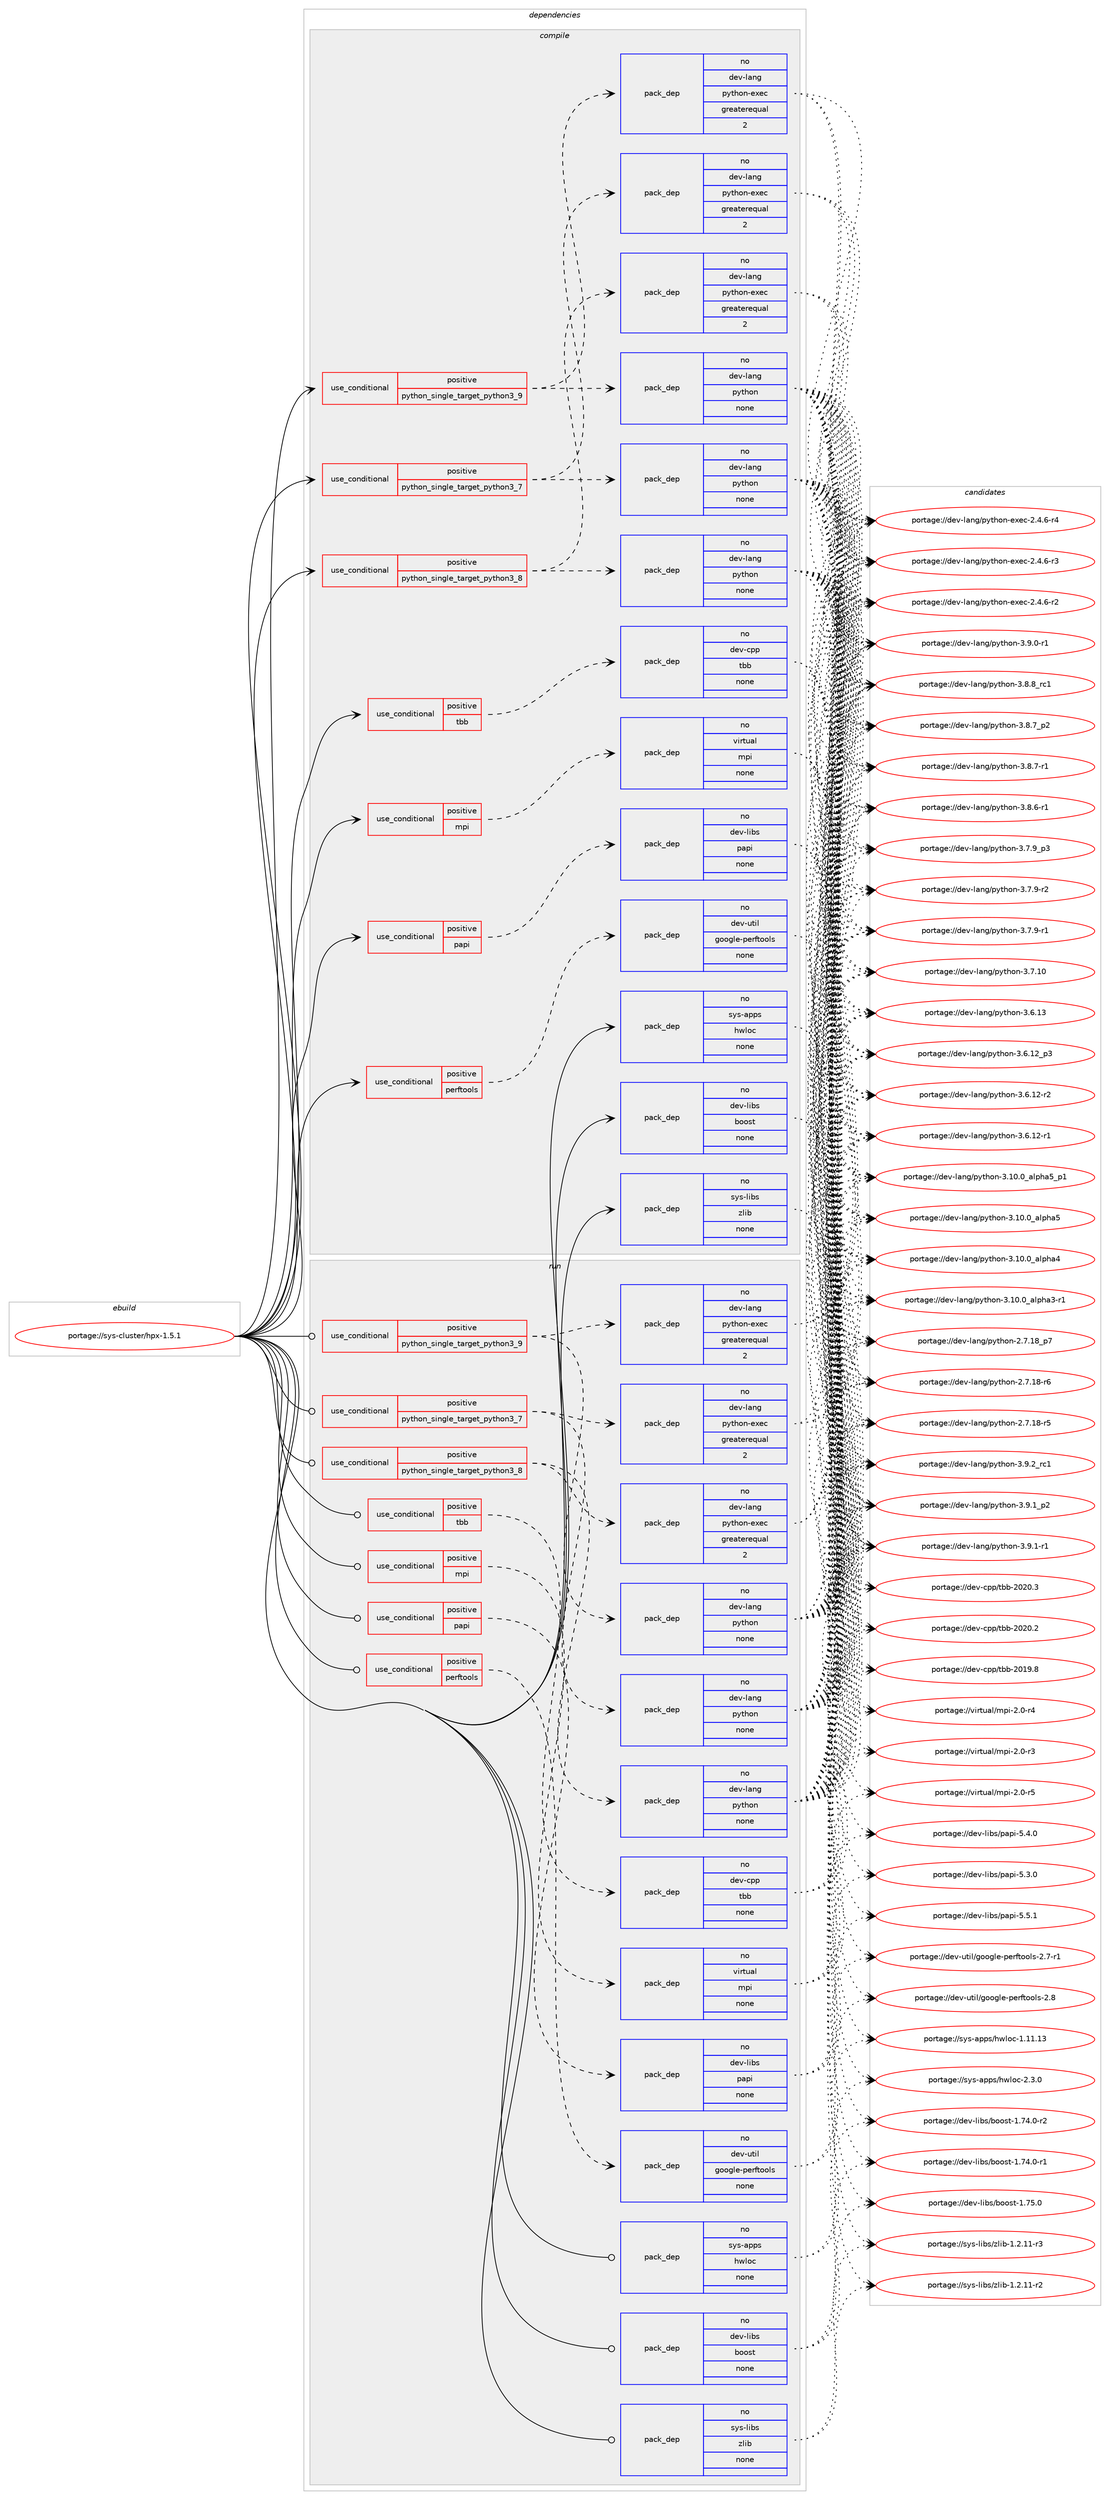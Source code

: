 digraph prolog {

# *************
# Graph options
# *************

newrank=true;
concentrate=true;
compound=true;
graph [rankdir=LR,fontname=Helvetica,fontsize=10,ranksep=1.5];#, ranksep=2.5, nodesep=0.2];
edge  [arrowhead=vee];
node  [fontname=Helvetica,fontsize=10];

# **********
# The ebuild
# **********

subgraph cluster_leftcol {
color=gray;
rank=same;
label=<<i>ebuild</i>>;
id [label="portage://sys-cluster/hpx-1.5.1", color=red, width=4, href="../sys-cluster/hpx-1.5.1.svg"];
}

# ****************
# The dependencies
# ****************

subgraph cluster_midcol {
color=gray;
label=<<i>dependencies</i>>;
subgraph cluster_compile {
fillcolor="#eeeeee";
style=filled;
label=<<i>compile</i>>;
subgraph cond1796 {
dependency6402 [label=<<TABLE BORDER="0" CELLBORDER="1" CELLSPACING="0" CELLPADDING="4"><TR><TD ROWSPAN="3" CELLPADDING="10">use_conditional</TD></TR><TR><TD>positive</TD></TR><TR><TD>mpi</TD></TR></TABLE>>, shape=none, color=red];
subgraph pack4534 {
dependency6403 [label=<<TABLE BORDER="0" CELLBORDER="1" CELLSPACING="0" CELLPADDING="4" WIDTH="220"><TR><TD ROWSPAN="6" CELLPADDING="30">pack_dep</TD></TR><TR><TD WIDTH="110">no</TD></TR><TR><TD>virtual</TD></TR><TR><TD>mpi</TD></TR><TR><TD>none</TD></TR><TR><TD></TD></TR></TABLE>>, shape=none, color=blue];
}
dependency6402:e -> dependency6403:w [weight=20,style="dashed",arrowhead="vee"];
}
id:e -> dependency6402:w [weight=20,style="solid",arrowhead="vee"];
subgraph cond1797 {
dependency6404 [label=<<TABLE BORDER="0" CELLBORDER="1" CELLSPACING="0" CELLPADDING="4"><TR><TD ROWSPAN="3" CELLPADDING="10">use_conditional</TD></TR><TR><TD>positive</TD></TR><TR><TD>papi</TD></TR></TABLE>>, shape=none, color=red];
subgraph pack4535 {
dependency6405 [label=<<TABLE BORDER="0" CELLBORDER="1" CELLSPACING="0" CELLPADDING="4" WIDTH="220"><TR><TD ROWSPAN="6" CELLPADDING="30">pack_dep</TD></TR><TR><TD WIDTH="110">no</TD></TR><TR><TD>dev-libs</TD></TR><TR><TD>papi</TD></TR><TR><TD>none</TD></TR><TR><TD></TD></TR></TABLE>>, shape=none, color=blue];
}
dependency6404:e -> dependency6405:w [weight=20,style="dashed",arrowhead="vee"];
}
id:e -> dependency6404:w [weight=20,style="solid",arrowhead="vee"];
subgraph cond1798 {
dependency6406 [label=<<TABLE BORDER="0" CELLBORDER="1" CELLSPACING="0" CELLPADDING="4"><TR><TD ROWSPAN="3" CELLPADDING="10">use_conditional</TD></TR><TR><TD>positive</TD></TR><TR><TD>perftools</TD></TR></TABLE>>, shape=none, color=red];
subgraph pack4536 {
dependency6407 [label=<<TABLE BORDER="0" CELLBORDER="1" CELLSPACING="0" CELLPADDING="4" WIDTH="220"><TR><TD ROWSPAN="6" CELLPADDING="30">pack_dep</TD></TR><TR><TD WIDTH="110">no</TD></TR><TR><TD>dev-util</TD></TR><TR><TD>google-perftools</TD></TR><TR><TD>none</TD></TR><TR><TD></TD></TR></TABLE>>, shape=none, color=blue];
}
dependency6406:e -> dependency6407:w [weight=20,style="dashed",arrowhead="vee"];
}
id:e -> dependency6406:w [weight=20,style="solid",arrowhead="vee"];
subgraph cond1799 {
dependency6408 [label=<<TABLE BORDER="0" CELLBORDER="1" CELLSPACING="0" CELLPADDING="4"><TR><TD ROWSPAN="3" CELLPADDING="10">use_conditional</TD></TR><TR><TD>positive</TD></TR><TR><TD>python_single_target_python3_7</TD></TR></TABLE>>, shape=none, color=red];
subgraph pack4537 {
dependency6409 [label=<<TABLE BORDER="0" CELLBORDER="1" CELLSPACING="0" CELLPADDING="4" WIDTH="220"><TR><TD ROWSPAN="6" CELLPADDING="30">pack_dep</TD></TR><TR><TD WIDTH="110">no</TD></TR><TR><TD>dev-lang</TD></TR><TR><TD>python</TD></TR><TR><TD>none</TD></TR><TR><TD></TD></TR></TABLE>>, shape=none, color=blue];
}
dependency6408:e -> dependency6409:w [weight=20,style="dashed",arrowhead="vee"];
subgraph pack4538 {
dependency6410 [label=<<TABLE BORDER="0" CELLBORDER="1" CELLSPACING="0" CELLPADDING="4" WIDTH="220"><TR><TD ROWSPAN="6" CELLPADDING="30">pack_dep</TD></TR><TR><TD WIDTH="110">no</TD></TR><TR><TD>dev-lang</TD></TR><TR><TD>python-exec</TD></TR><TR><TD>greaterequal</TD></TR><TR><TD>2</TD></TR></TABLE>>, shape=none, color=blue];
}
dependency6408:e -> dependency6410:w [weight=20,style="dashed",arrowhead="vee"];
}
id:e -> dependency6408:w [weight=20,style="solid",arrowhead="vee"];
subgraph cond1800 {
dependency6411 [label=<<TABLE BORDER="0" CELLBORDER="1" CELLSPACING="0" CELLPADDING="4"><TR><TD ROWSPAN="3" CELLPADDING="10">use_conditional</TD></TR><TR><TD>positive</TD></TR><TR><TD>python_single_target_python3_8</TD></TR></TABLE>>, shape=none, color=red];
subgraph pack4539 {
dependency6412 [label=<<TABLE BORDER="0" CELLBORDER="1" CELLSPACING="0" CELLPADDING="4" WIDTH="220"><TR><TD ROWSPAN="6" CELLPADDING="30">pack_dep</TD></TR><TR><TD WIDTH="110">no</TD></TR><TR><TD>dev-lang</TD></TR><TR><TD>python</TD></TR><TR><TD>none</TD></TR><TR><TD></TD></TR></TABLE>>, shape=none, color=blue];
}
dependency6411:e -> dependency6412:w [weight=20,style="dashed",arrowhead="vee"];
subgraph pack4540 {
dependency6413 [label=<<TABLE BORDER="0" CELLBORDER="1" CELLSPACING="0" CELLPADDING="4" WIDTH="220"><TR><TD ROWSPAN="6" CELLPADDING="30">pack_dep</TD></TR><TR><TD WIDTH="110">no</TD></TR><TR><TD>dev-lang</TD></TR><TR><TD>python-exec</TD></TR><TR><TD>greaterequal</TD></TR><TR><TD>2</TD></TR></TABLE>>, shape=none, color=blue];
}
dependency6411:e -> dependency6413:w [weight=20,style="dashed",arrowhead="vee"];
}
id:e -> dependency6411:w [weight=20,style="solid",arrowhead="vee"];
subgraph cond1801 {
dependency6414 [label=<<TABLE BORDER="0" CELLBORDER="1" CELLSPACING="0" CELLPADDING="4"><TR><TD ROWSPAN="3" CELLPADDING="10">use_conditional</TD></TR><TR><TD>positive</TD></TR><TR><TD>python_single_target_python3_9</TD></TR></TABLE>>, shape=none, color=red];
subgraph pack4541 {
dependency6415 [label=<<TABLE BORDER="0" CELLBORDER="1" CELLSPACING="0" CELLPADDING="4" WIDTH="220"><TR><TD ROWSPAN="6" CELLPADDING="30">pack_dep</TD></TR><TR><TD WIDTH="110">no</TD></TR><TR><TD>dev-lang</TD></TR><TR><TD>python</TD></TR><TR><TD>none</TD></TR><TR><TD></TD></TR></TABLE>>, shape=none, color=blue];
}
dependency6414:e -> dependency6415:w [weight=20,style="dashed",arrowhead="vee"];
subgraph pack4542 {
dependency6416 [label=<<TABLE BORDER="0" CELLBORDER="1" CELLSPACING="0" CELLPADDING="4" WIDTH="220"><TR><TD ROWSPAN="6" CELLPADDING="30">pack_dep</TD></TR><TR><TD WIDTH="110">no</TD></TR><TR><TD>dev-lang</TD></TR><TR><TD>python-exec</TD></TR><TR><TD>greaterequal</TD></TR><TR><TD>2</TD></TR></TABLE>>, shape=none, color=blue];
}
dependency6414:e -> dependency6416:w [weight=20,style="dashed",arrowhead="vee"];
}
id:e -> dependency6414:w [weight=20,style="solid",arrowhead="vee"];
subgraph cond1802 {
dependency6417 [label=<<TABLE BORDER="0" CELLBORDER="1" CELLSPACING="0" CELLPADDING="4"><TR><TD ROWSPAN="3" CELLPADDING="10">use_conditional</TD></TR><TR><TD>positive</TD></TR><TR><TD>tbb</TD></TR></TABLE>>, shape=none, color=red];
subgraph pack4543 {
dependency6418 [label=<<TABLE BORDER="0" CELLBORDER="1" CELLSPACING="0" CELLPADDING="4" WIDTH="220"><TR><TD ROWSPAN="6" CELLPADDING="30">pack_dep</TD></TR><TR><TD WIDTH="110">no</TD></TR><TR><TD>dev-cpp</TD></TR><TR><TD>tbb</TD></TR><TR><TD>none</TD></TR><TR><TD></TD></TR></TABLE>>, shape=none, color=blue];
}
dependency6417:e -> dependency6418:w [weight=20,style="dashed",arrowhead="vee"];
}
id:e -> dependency6417:w [weight=20,style="solid",arrowhead="vee"];
subgraph pack4544 {
dependency6419 [label=<<TABLE BORDER="0" CELLBORDER="1" CELLSPACING="0" CELLPADDING="4" WIDTH="220"><TR><TD ROWSPAN="6" CELLPADDING="30">pack_dep</TD></TR><TR><TD WIDTH="110">no</TD></TR><TR><TD>dev-libs</TD></TR><TR><TD>boost</TD></TR><TR><TD>none</TD></TR><TR><TD></TD></TR></TABLE>>, shape=none, color=blue];
}
id:e -> dependency6419:w [weight=20,style="solid",arrowhead="vee"];
subgraph pack4545 {
dependency6420 [label=<<TABLE BORDER="0" CELLBORDER="1" CELLSPACING="0" CELLPADDING="4" WIDTH="220"><TR><TD ROWSPAN="6" CELLPADDING="30">pack_dep</TD></TR><TR><TD WIDTH="110">no</TD></TR><TR><TD>sys-apps</TD></TR><TR><TD>hwloc</TD></TR><TR><TD>none</TD></TR><TR><TD></TD></TR></TABLE>>, shape=none, color=blue];
}
id:e -> dependency6420:w [weight=20,style="solid",arrowhead="vee"];
subgraph pack4546 {
dependency6421 [label=<<TABLE BORDER="0" CELLBORDER="1" CELLSPACING="0" CELLPADDING="4" WIDTH="220"><TR><TD ROWSPAN="6" CELLPADDING="30">pack_dep</TD></TR><TR><TD WIDTH="110">no</TD></TR><TR><TD>sys-libs</TD></TR><TR><TD>zlib</TD></TR><TR><TD>none</TD></TR><TR><TD></TD></TR></TABLE>>, shape=none, color=blue];
}
id:e -> dependency6421:w [weight=20,style="solid",arrowhead="vee"];
}
subgraph cluster_compileandrun {
fillcolor="#eeeeee";
style=filled;
label=<<i>compile and run</i>>;
}
subgraph cluster_run {
fillcolor="#eeeeee";
style=filled;
label=<<i>run</i>>;
subgraph cond1803 {
dependency6422 [label=<<TABLE BORDER="0" CELLBORDER="1" CELLSPACING="0" CELLPADDING="4"><TR><TD ROWSPAN="3" CELLPADDING="10">use_conditional</TD></TR><TR><TD>positive</TD></TR><TR><TD>mpi</TD></TR></TABLE>>, shape=none, color=red];
subgraph pack4547 {
dependency6423 [label=<<TABLE BORDER="0" CELLBORDER="1" CELLSPACING="0" CELLPADDING="4" WIDTH="220"><TR><TD ROWSPAN="6" CELLPADDING="30">pack_dep</TD></TR><TR><TD WIDTH="110">no</TD></TR><TR><TD>virtual</TD></TR><TR><TD>mpi</TD></TR><TR><TD>none</TD></TR><TR><TD></TD></TR></TABLE>>, shape=none, color=blue];
}
dependency6422:e -> dependency6423:w [weight=20,style="dashed",arrowhead="vee"];
}
id:e -> dependency6422:w [weight=20,style="solid",arrowhead="odot"];
subgraph cond1804 {
dependency6424 [label=<<TABLE BORDER="0" CELLBORDER="1" CELLSPACING="0" CELLPADDING="4"><TR><TD ROWSPAN="3" CELLPADDING="10">use_conditional</TD></TR><TR><TD>positive</TD></TR><TR><TD>papi</TD></TR></TABLE>>, shape=none, color=red];
subgraph pack4548 {
dependency6425 [label=<<TABLE BORDER="0" CELLBORDER="1" CELLSPACING="0" CELLPADDING="4" WIDTH="220"><TR><TD ROWSPAN="6" CELLPADDING="30">pack_dep</TD></TR><TR><TD WIDTH="110">no</TD></TR><TR><TD>dev-libs</TD></TR><TR><TD>papi</TD></TR><TR><TD>none</TD></TR><TR><TD></TD></TR></TABLE>>, shape=none, color=blue];
}
dependency6424:e -> dependency6425:w [weight=20,style="dashed",arrowhead="vee"];
}
id:e -> dependency6424:w [weight=20,style="solid",arrowhead="odot"];
subgraph cond1805 {
dependency6426 [label=<<TABLE BORDER="0" CELLBORDER="1" CELLSPACING="0" CELLPADDING="4"><TR><TD ROWSPAN="3" CELLPADDING="10">use_conditional</TD></TR><TR><TD>positive</TD></TR><TR><TD>perftools</TD></TR></TABLE>>, shape=none, color=red];
subgraph pack4549 {
dependency6427 [label=<<TABLE BORDER="0" CELLBORDER="1" CELLSPACING="0" CELLPADDING="4" WIDTH="220"><TR><TD ROWSPAN="6" CELLPADDING="30">pack_dep</TD></TR><TR><TD WIDTH="110">no</TD></TR><TR><TD>dev-util</TD></TR><TR><TD>google-perftools</TD></TR><TR><TD>none</TD></TR><TR><TD></TD></TR></TABLE>>, shape=none, color=blue];
}
dependency6426:e -> dependency6427:w [weight=20,style="dashed",arrowhead="vee"];
}
id:e -> dependency6426:w [weight=20,style="solid",arrowhead="odot"];
subgraph cond1806 {
dependency6428 [label=<<TABLE BORDER="0" CELLBORDER="1" CELLSPACING="0" CELLPADDING="4"><TR><TD ROWSPAN="3" CELLPADDING="10">use_conditional</TD></TR><TR><TD>positive</TD></TR><TR><TD>python_single_target_python3_7</TD></TR></TABLE>>, shape=none, color=red];
subgraph pack4550 {
dependency6429 [label=<<TABLE BORDER="0" CELLBORDER="1" CELLSPACING="0" CELLPADDING="4" WIDTH="220"><TR><TD ROWSPAN="6" CELLPADDING="30">pack_dep</TD></TR><TR><TD WIDTH="110">no</TD></TR><TR><TD>dev-lang</TD></TR><TR><TD>python</TD></TR><TR><TD>none</TD></TR><TR><TD></TD></TR></TABLE>>, shape=none, color=blue];
}
dependency6428:e -> dependency6429:w [weight=20,style="dashed",arrowhead="vee"];
subgraph pack4551 {
dependency6430 [label=<<TABLE BORDER="0" CELLBORDER="1" CELLSPACING="0" CELLPADDING="4" WIDTH="220"><TR><TD ROWSPAN="6" CELLPADDING="30">pack_dep</TD></TR><TR><TD WIDTH="110">no</TD></TR><TR><TD>dev-lang</TD></TR><TR><TD>python-exec</TD></TR><TR><TD>greaterequal</TD></TR><TR><TD>2</TD></TR></TABLE>>, shape=none, color=blue];
}
dependency6428:e -> dependency6430:w [weight=20,style="dashed",arrowhead="vee"];
}
id:e -> dependency6428:w [weight=20,style="solid",arrowhead="odot"];
subgraph cond1807 {
dependency6431 [label=<<TABLE BORDER="0" CELLBORDER="1" CELLSPACING="0" CELLPADDING="4"><TR><TD ROWSPAN="3" CELLPADDING="10">use_conditional</TD></TR><TR><TD>positive</TD></TR><TR><TD>python_single_target_python3_8</TD></TR></TABLE>>, shape=none, color=red];
subgraph pack4552 {
dependency6432 [label=<<TABLE BORDER="0" CELLBORDER="1" CELLSPACING="0" CELLPADDING="4" WIDTH="220"><TR><TD ROWSPAN="6" CELLPADDING="30">pack_dep</TD></TR><TR><TD WIDTH="110">no</TD></TR><TR><TD>dev-lang</TD></TR><TR><TD>python</TD></TR><TR><TD>none</TD></TR><TR><TD></TD></TR></TABLE>>, shape=none, color=blue];
}
dependency6431:e -> dependency6432:w [weight=20,style="dashed",arrowhead="vee"];
subgraph pack4553 {
dependency6433 [label=<<TABLE BORDER="0" CELLBORDER="1" CELLSPACING="0" CELLPADDING="4" WIDTH="220"><TR><TD ROWSPAN="6" CELLPADDING="30">pack_dep</TD></TR><TR><TD WIDTH="110">no</TD></TR><TR><TD>dev-lang</TD></TR><TR><TD>python-exec</TD></TR><TR><TD>greaterequal</TD></TR><TR><TD>2</TD></TR></TABLE>>, shape=none, color=blue];
}
dependency6431:e -> dependency6433:w [weight=20,style="dashed",arrowhead="vee"];
}
id:e -> dependency6431:w [weight=20,style="solid",arrowhead="odot"];
subgraph cond1808 {
dependency6434 [label=<<TABLE BORDER="0" CELLBORDER="1" CELLSPACING="0" CELLPADDING="4"><TR><TD ROWSPAN="3" CELLPADDING="10">use_conditional</TD></TR><TR><TD>positive</TD></TR><TR><TD>python_single_target_python3_9</TD></TR></TABLE>>, shape=none, color=red];
subgraph pack4554 {
dependency6435 [label=<<TABLE BORDER="0" CELLBORDER="1" CELLSPACING="0" CELLPADDING="4" WIDTH="220"><TR><TD ROWSPAN="6" CELLPADDING="30">pack_dep</TD></TR><TR><TD WIDTH="110">no</TD></TR><TR><TD>dev-lang</TD></TR><TR><TD>python</TD></TR><TR><TD>none</TD></TR><TR><TD></TD></TR></TABLE>>, shape=none, color=blue];
}
dependency6434:e -> dependency6435:w [weight=20,style="dashed",arrowhead="vee"];
subgraph pack4555 {
dependency6436 [label=<<TABLE BORDER="0" CELLBORDER="1" CELLSPACING="0" CELLPADDING="4" WIDTH="220"><TR><TD ROWSPAN="6" CELLPADDING="30">pack_dep</TD></TR><TR><TD WIDTH="110">no</TD></TR><TR><TD>dev-lang</TD></TR><TR><TD>python-exec</TD></TR><TR><TD>greaterequal</TD></TR><TR><TD>2</TD></TR></TABLE>>, shape=none, color=blue];
}
dependency6434:e -> dependency6436:w [weight=20,style="dashed",arrowhead="vee"];
}
id:e -> dependency6434:w [weight=20,style="solid",arrowhead="odot"];
subgraph cond1809 {
dependency6437 [label=<<TABLE BORDER="0" CELLBORDER="1" CELLSPACING="0" CELLPADDING="4"><TR><TD ROWSPAN="3" CELLPADDING="10">use_conditional</TD></TR><TR><TD>positive</TD></TR><TR><TD>tbb</TD></TR></TABLE>>, shape=none, color=red];
subgraph pack4556 {
dependency6438 [label=<<TABLE BORDER="0" CELLBORDER="1" CELLSPACING="0" CELLPADDING="4" WIDTH="220"><TR><TD ROWSPAN="6" CELLPADDING="30">pack_dep</TD></TR><TR><TD WIDTH="110">no</TD></TR><TR><TD>dev-cpp</TD></TR><TR><TD>tbb</TD></TR><TR><TD>none</TD></TR><TR><TD></TD></TR></TABLE>>, shape=none, color=blue];
}
dependency6437:e -> dependency6438:w [weight=20,style="dashed",arrowhead="vee"];
}
id:e -> dependency6437:w [weight=20,style="solid",arrowhead="odot"];
subgraph pack4557 {
dependency6439 [label=<<TABLE BORDER="0" CELLBORDER="1" CELLSPACING="0" CELLPADDING="4" WIDTH="220"><TR><TD ROWSPAN="6" CELLPADDING="30">pack_dep</TD></TR><TR><TD WIDTH="110">no</TD></TR><TR><TD>dev-libs</TD></TR><TR><TD>boost</TD></TR><TR><TD>none</TD></TR><TR><TD></TD></TR></TABLE>>, shape=none, color=blue];
}
id:e -> dependency6439:w [weight=20,style="solid",arrowhead="odot"];
subgraph pack4558 {
dependency6440 [label=<<TABLE BORDER="0" CELLBORDER="1" CELLSPACING="0" CELLPADDING="4" WIDTH="220"><TR><TD ROWSPAN="6" CELLPADDING="30">pack_dep</TD></TR><TR><TD WIDTH="110">no</TD></TR><TR><TD>sys-apps</TD></TR><TR><TD>hwloc</TD></TR><TR><TD>none</TD></TR><TR><TD></TD></TR></TABLE>>, shape=none, color=blue];
}
id:e -> dependency6440:w [weight=20,style="solid",arrowhead="odot"];
subgraph pack4559 {
dependency6441 [label=<<TABLE BORDER="0" CELLBORDER="1" CELLSPACING="0" CELLPADDING="4" WIDTH="220"><TR><TD ROWSPAN="6" CELLPADDING="30">pack_dep</TD></TR><TR><TD WIDTH="110">no</TD></TR><TR><TD>sys-libs</TD></TR><TR><TD>zlib</TD></TR><TR><TD>none</TD></TR><TR><TD></TD></TR></TABLE>>, shape=none, color=blue];
}
id:e -> dependency6441:w [weight=20,style="solid",arrowhead="odot"];
}
}

# **************
# The candidates
# **************

subgraph cluster_choices {
rank=same;
color=gray;
label=<<i>candidates</i>>;

subgraph choice4534 {
color=black;
nodesep=1;
choice1181051141161179710847109112105455046484511453 [label="portage://virtual/mpi-2.0-r5", color=red, width=4,href="../virtual/mpi-2.0-r5.svg"];
choice1181051141161179710847109112105455046484511452 [label="portage://virtual/mpi-2.0-r4", color=red, width=4,href="../virtual/mpi-2.0-r4.svg"];
choice1181051141161179710847109112105455046484511451 [label="portage://virtual/mpi-2.0-r3", color=red, width=4,href="../virtual/mpi-2.0-r3.svg"];
dependency6403:e -> choice1181051141161179710847109112105455046484511453:w [style=dotted,weight="100"];
dependency6403:e -> choice1181051141161179710847109112105455046484511452:w [style=dotted,weight="100"];
dependency6403:e -> choice1181051141161179710847109112105455046484511451:w [style=dotted,weight="100"];
}
subgraph choice4535 {
color=black;
nodesep=1;
choice10010111845108105981154711297112105455346534649 [label="portage://dev-libs/papi-5.5.1", color=red, width=4,href="../dev-libs/papi-5.5.1.svg"];
choice10010111845108105981154711297112105455346524648 [label="portage://dev-libs/papi-5.4.0", color=red, width=4,href="../dev-libs/papi-5.4.0.svg"];
choice10010111845108105981154711297112105455346514648 [label="portage://dev-libs/papi-5.3.0", color=red, width=4,href="../dev-libs/papi-5.3.0.svg"];
dependency6405:e -> choice10010111845108105981154711297112105455346534649:w [style=dotted,weight="100"];
dependency6405:e -> choice10010111845108105981154711297112105455346524648:w [style=dotted,weight="100"];
dependency6405:e -> choice10010111845108105981154711297112105455346514648:w [style=dotted,weight="100"];
}
subgraph choice4536 {
color=black;
nodesep=1;
choice10010111845117116105108471031111111031081014511210111410211611111110811545504656 [label="portage://dev-util/google-perftools-2.8", color=red, width=4,href="../dev-util/google-perftools-2.8.svg"];
choice100101118451171161051084710311111110310810145112101114102116111111108115455046554511449 [label="portage://dev-util/google-perftools-2.7-r1", color=red, width=4,href="../dev-util/google-perftools-2.7-r1.svg"];
dependency6407:e -> choice10010111845117116105108471031111111031081014511210111410211611111110811545504656:w [style=dotted,weight="100"];
dependency6407:e -> choice100101118451171161051084710311111110310810145112101114102116111111108115455046554511449:w [style=dotted,weight="100"];
}
subgraph choice4537 {
color=black;
nodesep=1;
choice100101118451089711010347112121116104111110455146574650951149949 [label="portage://dev-lang/python-3.9.2_rc1", color=red, width=4,href="../dev-lang/python-3.9.2_rc1.svg"];
choice1001011184510897110103471121211161041111104551465746499511250 [label="portage://dev-lang/python-3.9.1_p2", color=red, width=4,href="../dev-lang/python-3.9.1_p2.svg"];
choice1001011184510897110103471121211161041111104551465746494511449 [label="portage://dev-lang/python-3.9.1-r1", color=red, width=4,href="../dev-lang/python-3.9.1-r1.svg"];
choice1001011184510897110103471121211161041111104551465746484511449 [label="portage://dev-lang/python-3.9.0-r1", color=red, width=4,href="../dev-lang/python-3.9.0-r1.svg"];
choice100101118451089711010347112121116104111110455146564656951149949 [label="portage://dev-lang/python-3.8.8_rc1", color=red, width=4,href="../dev-lang/python-3.8.8_rc1.svg"];
choice1001011184510897110103471121211161041111104551465646559511250 [label="portage://dev-lang/python-3.8.7_p2", color=red, width=4,href="../dev-lang/python-3.8.7_p2.svg"];
choice1001011184510897110103471121211161041111104551465646554511449 [label="portage://dev-lang/python-3.8.7-r1", color=red, width=4,href="../dev-lang/python-3.8.7-r1.svg"];
choice1001011184510897110103471121211161041111104551465646544511449 [label="portage://dev-lang/python-3.8.6-r1", color=red, width=4,href="../dev-lang/python-3.8.6-r1.svg"];
choice1001011184510897110103471121211161041111104551465546579511251 [label="portage://dev-lang/python-3.7.9_p3", color=red, width=4,href="../dev-lang/python-3.7.9_p3.svg"];
choice1001011184510897110103471121211161041111104551465546574511450 [label="portage://dev-lang/python-3.7.9-r2", color=red, width=4,href="../dev-lang/python-3.7.9-r2.svg"];
choice1001011184510897110103471121211161041111104551465546574511449 [label="portage://dev-lang/python-3.7.9-r1", color=red, width=4,href="../dev-lang/python-3.7.9-r1.svg"];
choice10010111845108971101034711212111610411111045514655464948 [label="portage://dev-lang/python-3.7.10", color=red, width=4,href="../dev-lang/python-3.7.10.svg"];
choice10010111845108971101034711212111610411111045514654464951 [label="portage://dev-lang/python-3.6.13", color=red, width=4,href="../dev-lang/python-3.6.13.svg"];
choice100101118451089711010347112121116104111110455146544649509511251 [label="portage://dev-lang/python-3.6.12_p3", color=red, width=4,href="../dev-lang/python-3.6.12_p3.svg"];
choice100101118451089711010347112121116104111110455146544649504511450 [label="portage://dev-lang/python-3.6.12-r2", color=red, width=4,href="../dev-lang/python-3.6.12-r2.svg"];
choice100101118451089711010347112121116104111110455146544649504511449 [label="portage://dev-lang/python-3.6.12-r1", color=red, width=4,href="../dev-lang/python-3.6.12-r1.svg"];
choice10010111845108971101034711212111610411111045514649484648959710811210497539511249 [label="portage://dev-lang/python-3.10.0_alpha5_p1", color=red, width=4,href="../dev-lang/python-3.10.0_alpha5_p1.svg"];
choice1001011184510897110103471121211161041111104551464948464895971081121049753 [label="portage://dev-lang/python-3.10.0_alpha5", color=red, width=4,href="../dev-lang/python-3.10.0_alpha5.svg"];
choice1001011184510897110103471121211161041111104551464948464895971081121049752 [label="portage://dev-lang/python-3.10.0_alpha4", color=red, width=4,href="../dev-lang/python-3.10.0_alpha4.svg"];
choice10010111845108971101034711212111610411111045514649484648959710811210497514511449 [label="portage://dev-lang/python-3.10.0_alpha3-r1", color=red, width=4,href="../dev-lang/python-3.10.0_alpha3-r1.svg"];
choice100101118451089711010347112121116104111110455046554649569511255 [label="portage://dev-lang/python-2.7.18_p7", color=red, width=4,href="../dev-lang/python-2.7.18_p7.svg"];
choice100101118451089711010347112121116104111110455046554649564511454 [label="portage://dev-lang/python-2.7.18-r6", color=red, width=4,href="../dev-lang/python-2.7.18-r6.svg"];
choice100101118451089711010347112121116104111110455046554649564511453 [label="portage://dev-lang/python-2.7.18-r5", color=red, width=4,href="../dev-lang/python-2.7.18-r5.svg"];
dependency6409:e -> choice100101118451089711010347112121116104111110455146574650951149949:w [style=dotted,weight="100"];
dependency6409:e -> choice1001011184510897110103471121211161041111104551465746499511250:w [style=dotted,weight="100"];
dependency6409:e -> choice1001011184510897110103471121211161041111104551465746494511449:w [style=dotted,weight="100"];
dependency6409:e -> choice1001011184510897110103471121211161041111104551465746484511449:w [style=dotted,weight="100"];
dependency6409:e -> choice100101118451089711010347112121116104111110455146564656951149949:w [style=dotted,weight="100"];
dependency6409:e -> choice1001011184510897110103471121211161041111104551465646559511250:w [style=dotted,weight="100"];
dependency6409:e -> choice1001011184510897110103471121211161041111104551465646554511449:w [style=dotted,weight="100"];
dependency6409:e -> choice1001011184510897110103471121211161041111104551465646544511449:w [style=dotted,weight="100"];
dependency6409:e -> choice1001011184510897110103471121211161041111104551465546579511251:w [style=dotted,weight="100"];
dependency6409:e -> choice1001011184510897110103471121211161041111104551465546574511450:w [style=dotted,weight="100"];
dependency6409:e -> choice1001011184510897110103471121211161041111104551465546574511449:w [style=dotted,weight="100"];
dependency6409:e -> choice10010111845108971101034711212111610411111045514655464948:w [style=dotted,weight="100"];
dependency6409:e -> choice10010111845108971101034711212111610411111045514654464951:w [style=dotted,weight="100"];
dependency6409:e -> choice100101118451089711010347112121116104111110455146544649509511251:w [style=dotted,weight="100"];
dependency6409:e -> choice100101118451089711010347112121116104111110455146544649504511450:w [style=dotted,weight="100"];
dependency6409:e -> choice100101118451089711010347112121116104111110455146544649504511449:w [style=dotted,weight="100"];
dependency6409:e -> choice10010111845108971101034711212111610411111045514649484648959710811210497539511249:w [style=dotted,weight="100"];
dependency6409:e -> choice1001011184510897110103471121211161041111104551464948464895971081121049753:w [style=dotted,weight="100"];
dependency6409:e -> choice1001011184510897110103471121211161041111104551464948464895971081121049752:w [style=dotted,weight="100"];
dependency6409:e -> choice10010111845108971101034711212111610411111045514649484648959710811210497514511449:w [style=dotted,weight="100"];
dependency6409:e -> choice100101118451089711010347112121116104111110455046554649569511255:w [style=dotted,weight="100"];
dependency6409:e -> choice100101118451089711010347112121116104111110455046554649564511454:w [style=dotted,weight="100"];
dependency6409:e -> choice100101118451089711010347112121116104111110455046554649564511453:w [style=dotted,weight="100"];
}
subgraph choice4538 {
color=black;
nodesep=1;
choice10010111845108971101034711212111610411111045101120101994550465246544511452 [label="portage://dev-lang/python-exec-2.4.6-r4", color=red, width=4,href="../dev-lang/python-exec-2.4.6-r4.svg"];
choice10010111845108971101034711212111610411111045101120101994550465246544511451 [label="portage://dev-lang/python-exec-2.4.6-r3", color=red, width=4,href="../dev-lang/python-exec-2.4.6-r3.svg"];
choice10010111845108971101034711212111610411111045101120101994550465246544511450 [label="portage://dev-lang/python-exec-2.4.6-r2", color=red, width=4,href="../dev-lang/python-exec-2.4.6-r2.svg"];
dependency6410:e -> choice10010111845108971101034711212111610411111045101120101994550465246544511452:w [style=dotted,weight="100"];
dependency6410:e -> choice10010111845108971101034711212111610411111045101120101994550465246544511451:w [style=dotted,weight="100"];
dependency6410:e -> choice10010111845108971101034711212111610411111045101120101994550465246544511450:w [style=dotted,weight="100"];
}
subgraph choice4539 {
color=black;
nodesep=1;
choice100101118451089711010347112121116104111110455146574650951149949 [label="portage://dev-lang/python-3.9.2_rc1", color=red, width=4,href="../dev-lang/python-3.9.2_rc1.svg"];
choice1001011184510897110103471121211161041111104551465746499511250 [label="portage://dev-lang/python-3.9.1_p2", color=red, width=4,href="../dev-lang/python-3.9.1_p2.svg"];
choice1001011184510897110103471121211161041111104551465746494511449 [label="portage://dev-lang/python-3.9.1-r1", color=red, width=4,href="../dev-lang/python-3.9.1-r1.svg"];
choice1001011184510897110103471121211161041111104551465746484511449 [label="portage://dev-lang/python-3.9.0-r1", color=red, width=4,href="../dev-lang/python-3.9.0-r1.svg"];
choice100101118451089711010347112121116104111110455146564656951149949 [label="portage://dev-lang/python-3.8.8_rc1", color=red, width=4,href="../dev-lang/python-3.8.8_rc1.svg"];
choice1001011184510897110103471121211161041111104551465646559511250 [label="portage://dev-lang/python-3.8.7_p2", color=red, width=4,href="../dev-lang/python-3.8.7_p2.svg"];
choice1001011184510897110103471121211161041111104551465646554511449 [label="portage://dev-lang/python-3.8.7-r1", color=red, width=4,href="../dev-lang/python-3.8.7-r1.svg"];
choice1001011184510897110103471121211161041111104551465646544511449 [label="portage://dev-lang/python-3.8.6-r1", color=red, width=4,href="../dev-lang/python-3.8.6-r1.svg"];
choice1001011184510897110103471121211161041111104551465546579511251 [label="portage://dev-lang/python-3.7.9_p3", color=red, width=4,href="../dev-lang/python-3.7.9_p3.svg"];
choice1001011184510897110103471121211161041111104551465546574511450 [label="portage://dev-lang/python-3.7.9-r2", color=red, width=4,href="../dev-lang/python-3.7.9-r2.svg"];
choice1001011184510897110103471121211161041111104551465546574511449 [label="portage://dev-lang/python-3.7.9-r1", color=red, width=4,href="../dev-lang/python-3.7.9-r1.svg"];
choice10010111845108971101034711212111610411111045514655464948 [label="portage://dev-lang/python-3.7.10", color=red, width=4,href="../dev-lang/python-3.7.10.svg"];
choice10010111845108971101034711212111610411111045514654464951 [label="portage://dev-lang/python-3.6.13", color=red, width=4,href="../dev-lang/python-3.6.13.svg"];
choice100101118451089711010347112121116104111110455146544649509511251 [label="portage://dev-lang/python-3.6.12_p3", color=red, width=4,href="../dev-lang/python-3.6.12_p3.svg"];
choice100101118451089711010347112121116104111110455146544649504511450 [label="portage://dev-lang/python-3.6.12-r2", color=red, width=4,href="../dev-lang/python-3.6.12-r2.svg"];
choice100101118451089711010347112121116104111110455146544649504511449 [label="portage://dev-lang/python-3.6.12-r1", color=red, width=4,href="../dev-lang/python-3.6.12-r1.svg"];
choice10010111845108971101034711212111610411111045514649484648959710811210497539511249 [label="portage://dev-lang/python-3.10.0_alpha5_p1", color=red, width=4,href="../dev-lang/python-3.10.0_alpha5_p1.svg"];
choice1001011184510897110103471121211161041111104551464948464895971081121049753 [label="portage://dev-lang/python-3.10.0_alpha5", color=red, width=4,href="../dev-lang/python-3.10.0_alpha5.svg"];
choice1001011184510897110103471121211161041111104551464948464895971081121049752 [label="portage://dev-lang/python-3.10.0_alpha4", color=red, width=4,href="../dev-lang/python-3.10.0_alpha4.svg"];
choice10010111845108971101034711212111610411111045514649484648959710811210497514511449 [label="portage://dev-lang/python-3.10.0_alpha3-r1", color=red, width=4,href="../dev-lang/python-3.10.0_alpha3-r1.svg"];
choice100101118451089711010347112121116104111110455046554649569511255 [label="portage://dev-lang/python-2.7.18_p7", color=red, width=4,href="../dev-lang/python-2.7.18_p7.svg"];
choice100101118451089711010347112121116104111110455046554649564511454 [label="portage://dev-lang/python-2.7.18-r6", color=red, width=4,href="../dev-lang/python-2.7.18-r6.svg"];
choice100101118451089711010347112121116104111110455046554649564511453 [label="portage://dev-lang/python-2.7.18-r5", color=red, width=4,href="../dev-lang/python-2.7.18-r5.svg"];
dependency6412:e -> choice100101118451089711010347112121116104111110455146574650951149949:w [style=dotted,weight="100"];
dependency6412:e -> choice1001011184510897110103471121211161041111104551465746499511250:w [style=dotted,weight="100"];
dependency6412:e -> choice1001011184510897110103471121211161041111104551465746494511449:w [style=dotted,weight="100"];
dependency6412:e -> choice1001011184510897110103471121211161041111104551465746484511449:w [style=dotted,weight="100"];
dependency6412:e -> choice100101118451089711010347112121116104111110455146564656951149949:w [style=dotted,weight="100"];
dependency6412:e -> choice1001011184510897110103471121211161041111104551465646559511250:w [style=dotted,weight="100"];
dependency6412:e -> choice1001011184510897110103471121211161041111104551465646554511449:w [style=dotted,weight="100"];
dependency6412:e -> choice1001011184510897110103471121211161041111104551465646544511449:w [style=dotted,weight="100"];
dependency6412:e -> choice1001011184510897110103471121211161041111104551465546579511251:w [style=dotted,weight="100"];
dependency6412:e -> choice1001011184510897110103471121211161041111104551465546574511450:w [style=dotted,weight="100"];
dependency6412:e -> choice1001011184510897110103471121211161041111104551465546574511449:w [style=dotted,weight="100"];
dependency6412:e -> choice10010111845108971101034711212111610411111045514655464948:w [style=dotted,weight="100"];
dependency6412:e -> choice10010111845108971101034711212111610411111045514654464951:w [style=dotted,weight="100"];
dependency6412:e -> choice100101118451089711010347112121116104111110455146544649509511251:w [style=dotted,weight="100"];
dependency6412:e -> choice100101118451089711010347112121116104111110455146544649504511450:w [style=dotted,weight="100"];
dependency6412:e -> choice100101118451089711010347112121116104111110455146544649504511449:w [style=dotted,weight="100"];
dependency6412:e -> choice10010111845108971101034711212111610411111045514649484648959710811210497539511249:w [style=dotted,weight="100"];
dependency6412:e -> choice1001011184510897110103471121211161041111104551464948464895971081121049753:w [style=dotted,weight="100"];
dependency6412:e -> choice1001011184510897110103471121211161041111104551464948464895971081121049752:w [style=dotted,weight="100"];
dependency6412:e -> choice10010111845108971101034711212111610411111045514649484648959710811210497514511449:w [style=dotted,weight="100"];
dependency6412:e -> choice100101118451089711010347112121116104111110455046554649569511255:w [style=dotted,weight="100"];
dependency6412:e -> choice100101118451089711010347112121116104111110455046554649564511454:w [style=dotted,weight="100"];
dependency6412:e -> choice100101118451089711010347112121116104111110455046554649564511453:w [style=dotted,weight="100"];
}
subgraph choice4540 {
color=black;
nodesep=1;
choice10010111845108971101034711212111610411111045101120101994550465246544511452 [label="portage://dev-lang/python-exec-2.4.6-r4", color=red, width=4,href="../dev-lang/python-exec-2.4.6-r4.svg"];
choice10010111845108971101034711212111610411111045101120101994550465246544511451 [label="portage://dev-lang/python-exec-2.4.6-r3", color=red, width=4,href="../dev-lang/python-exec-2.4.6-r3.svg"];
choice10010111845108971101034711212111610411111045101120101994550465246544511450 [label="portage://dev-lang/python-exec-2.4.6-r2", color=red, width=4,href="../dev-lang/python-exec-2.4.6-r2.svg"];
dependency6413:e -> choice10010111845108971101034711212111610411111045101120101994550465246544511452:w [style=dotted,weight="100"];
dependency6413:e -> choice10010111845108971101034711212111610411111045101120101994550465246544511451:w [style=dotted,weight="100"];
dependency6413:e -> choice10010111845108971101034711212111610411111045101120101994550465246544511450:w [style=dotted,weight="100"];
}
subgraph choice4541 {
color=black;
nodesep=1;
choice100101118451089711010347112121116104111110455146574650951149949 [label="portage://dev-lang/python-3.9.2_rc1", color=red, width=4,href="../dev-lang/python-3.9.2_rc1.svg"];
choice1001011184510897110103471121211161041111104551465746499511250 [label="portage://dev-lang/python-3.9.1_p2", color=red, width=4,href="../dev-lang/python-3.9.1_p2.svg"];
choice1001011184510897110103471121211161041111104551465746494511449 [label="portage://dev-lang/python-3.9.1-r1", color=red, width=4,href="../dev-lang/python-3.9.1-r1.svg"];
choice1001011184510897110103471121211161041111104551465746484511449 [label="portage://dev-lang/python-3.9.0-r1", color=red, width=4,href="../dev-lang/python-3.9.0-r1.svg"];
choice100101118451089711010347112121116104111110455146564656951149949 [label="portage://dev-lang/python-3.8.8_rc1", color=red, width=4,href="../dev-lang/python-3.8.8_rc1.svg"];
choice1001011184510897110103471121211161041111104551465646559511250 [label="portage://dev-lang/python-3.8.7_p2", color=red, width=4,href="../dev-lang/python-3.8.7_p2.svg"];
choice1001011184510897110103471121211161041111104551465646554511449 [label="portage://dev-lang/python-3.8.7-r1", color=red, width=4,href="../dev-lang/python-3.8.7-r1.svg"];
choice1001011184510897110103471121211161041111104551465646544511449 [label="portage://dev-lang/python-3.8.6-r1", color=red, width=4,href="../dev-lang/python-3.8.6-r1.svg"];
choice1001011184510897110103471121211161041111104551465546579511251 [label="portage://dev-lang/python-3.7.9_p3", color=red, width=4,href="../dev-lang/python-3.7.9_p3.svg"];
choice1001011184510897110103471121211161041111104551465546574511450 [label="portage://dev-lang/python-3.7.9-r2", color=red, width=4,href="../dev-lang/python-3.7.9-r2.svg"];
choice1001011184510897110103471121211161041111104551465546574511449 [label="portage://dev-lang/python-3.7.9-r1", color=red, width=4,href="../dev-lang/python-3.7.9-r1.svg"];
choice10010111845108971101034711212111610411111045514655464948 [label="portage://dev-lang/python-3.7.10", color=red, width=4,href="../dev-lang/python-3.7.10.svg"];
choice10010111845108971101034711212111610411111045514654464951 [label="portage://dev-lang/python-3.6.13", color=red, width=4,href="../dev-lang/python-3.6.13.svg"];
choice100101118451089711010347112121116104111110455146544649509511251 [label="portage://dev-lang/python-3.6.12_p3", color=red, width=4,href="../dev-lang/python-3.6.12_p3.svg"];
choice100101118451089711010347112121116104111110455146544649504511450 [label="portage://dev-lang/python-3.6.12-r2", color=red, width=4,href="../dev-lang/python-3.6.12-r2.svg"];
choice100101118451089711010347112121116104111110455146544649504511449 [label="portage://dev-lang/python-3.6.12-r1", color=red, width=4,href="../dev-lang/python-3.6.12-r1.svg"];
choice10010111845108971101034711212111610411111045514649484648959710811210497539511249 [label="portage://dev-lang/python-3.10.0_alpha5_p1", color=red, width=4,href="../dev-lang/python-3.10.0_alpha5_p1.svg"];
choice1001011184510897110103471121211161041111104551464948464895971081121049753 [label="portage://dev-lang/python-3.10.0_alpha5", color=red, width=4,href="../dev-lang/python-3.10.0_alpha5.svg"];
choice1001011184510897110103471121211161041111104551464948464895971081121049752 [label="portage://dev-lang/python-3.10.0_alpha4", color=red, width=4,href="../dev-lang/python-3.10.0_alpha4.svg"];
choice10010111845108971101034711212111610411111045514649484648959710811210497514511449 [label="portage://dev-lang/python-3.10.0_alpha3-r1", color=red, width=4,href="../dev-lang/python-3.10.0_alpha3-r1.svg"];
choice100101118451089711010347112121116104111110455046554649569511255 [label="portage://dev-lang/python-2.7.18_p7", color=red, width=4,href="../dev-lang/python-2.7.18_p7.svg"];
choice100101118451089711010347112121116104111110455046554649564511454 [label="portage://dev-lang/python-2.7.18-r6", color=red, width=4,href="../dev-lang/python-2.7.18-r6.svg"];
choice100101118451089711010347112121116104111110455046554649564511453 [label="portage://dev-lang/python-2.7.18-r5", color=red, width=4,href="../dev-lang/python-2.7.18-r5.svg"];
dependency6415:e -> choice100101118451089711010347112121116104111110455146574650951149949:w [style=dotted,weight="100"];
dependency6415:e -> choice1001011184510897110103471121211161041111104551465746499511250:w [style=dotted,weight="100"];
dependency6415:e -> choice1001011184510897110103471121211161041111104551465746494511449:w [style=dotted,weight="100"];
dependency6415:e -> choice1001011184510897110103471121211161041111104551465746484511449:w [style=dotted,weight="100"];
dependency6415:e -> choice100101118451089711010347112121116104111110455146564656951149949:w [style=dotted,weight="100"];
dependency6415:e -> choice1001011184510897110103471121211161041111104551465646559511250:w [style=dotted,weight="100"];
dependency6415:e -> choice1001011184510897110103471121211161041111104551465646554511449:w [style=dotted,weight="100"];
dependency6415:e -> choice1001011184510897110103471121211161041111104551465646544511449:w [style=dotted,weight="100"];
dependency6415:e -> choice1001011184510897110103471121211161041111104551465546579511251:w [style=dotted,weight="100"];
dependency6415:e -> choice1001011184510897110103471121211161041111104551465546574511450:w [style=dotted,weight="100"];
dependency6415:e -> choice1001011184510897110103471121211161041111104551465546574511449:w [style=dotted,weight="100"];
dependency6415:e -> choice10010111845108971101034711212111610411111045514655464948:w [style=dotted,weight="100"];
dependency6415:e -> choice10010111845108971101034711212111610411111045514654464951:w [style=dotted,weight="100"];
dependency6415:e -> choice100101118451089711010347112121116104111110455146544649509511251:w [style=dotted,weight="100"];
dependency6415:e -> choice100101118451089711010347112121116104111110455146544649504511450:w [style=dotted,weight="100"];
dependency6415:e -> choice100101118451089711010347112121116104111110455146544649504511449:w [style=dotted,weight="100"];
dependency6415:e -> choice10010111845108971101034711212111610411111045514649484648959710811210497539511249:w [style=dotted,weight="100"];
dependency6415:e -> choice1001011184510897110103471121211161041111104551464948464895971081121049753:w [style=dotted,weight="100"];
dependency6415:e -> choice1001011184510897110103471121211161041111104551464948464895971081121049752:w [style=dotted,weight="100"];
dependency6415:e -> choice10010111845108971101034711212111610411111045514649484648959710811210497514511449:w [style=dotted,weight="100"];
dependency6415:e -> choice100101118451089711010347112121116104111110455046554649569511255:w [style=dotted,weight="100"];
dependency6415:e -> choice100101118451089711010347112121116104111110455046554649564511454:w [style=dotted,weight="100"];
dependency6415:e -> choice100101118451089711010347112121116104111110455046554649564511453:w [style=dotted,weight="100"];
}
subgraph choice4542 {
color=black;
nodesep=1;
choice10010111845108971101034711212111610411111045101120101994550465246544511452 [label="portage://dev-lang/python-exec-2.4.6-r4", color=red, width=4,href="../dev-lang/python-exec-2.4.6-r4.svg"];
choice10010111845108971101034711212111610411111045101120101994550465246544511451 [label="portage://dev-lang/python-exec-2.4.6-r3", color=red, width=4,href="../dev-lang/python-exec-2.4.6-r3.svg"];
choice10010111845108971101034711212111610411111045101120101994550465246544511450 [label="portage://dev-lang/python-exec-2.4.6-r2", color=red, width=4,href="../dev-lang/python-exec-2.4.6-r2.svg"];
dependency6416:e -> choice10010111845108971101034711212111610411111045101120101994550465246544511452:w [style=dotted,weight="100"];
dependency6416:e -> choice10010111845108971101034711212111610411111045101120101994550465246544511451:w [style=dotted,weight="100"];
dependency6416:e -> choice10010111845108971101034711212111610411111045101120101994550465246544511450:w [style=dotted,weight="100"];
}
subgraph choice4543 {
color=black;
nodesep=1;
choice100101118459911211247116989845504850484651 [label="portage://dev-cpp/tbb-2020.3", color=red, width=4,href="../dev-cpp/tbb-2020.3.svg"];
choice100101118459911211247116989845504850484650 [label="portage://dev-cpp/tbb-2020.2", color=red, width=4,href="../dev-cpp/tbb-2020.2.svg"];
choice100101118459911211247116989845504849574656 [label="portage://dev-cpp/tbb-2019.8", color=red, width=4,href="../dev-cpp/tbb-2019.8.svg"];
dependency6418:e -> choice100101118459911211247116989845504850484651:w [style=dotted,weight="100"];
dependency6418:e -> choice100101118459911211247116989845504850484650:w [style=dotted,weight="100"];
dependency6418:e -> choice100101118459911211247116989845504849574656:w [style=dotted,weight="100"];
}
subgraph choice4544 {
color=black;
nodesep=1;
choice1001011184510810598115479811111111511645494655534648 [label="portage://dev-libs/boost-1.75.0", color=red, width=4,href="../dev-libs/boost-1.75.0.svg"];
choice10010111845108105981154798111111115116454946555246484511450 [label="portage://dev-libs/boost-1.74.0-r2", color=red, width=4,href="../dev-libs/boost-1.74.0-r2.svg"];
choice10010111845108105981154798111111115116454946555246484511449 [label="portage://dev-libs/boost-1.74.0-r1", color=red, width=4,href="../dev-libs/boost-1.74.0-r1.svg"];
dependency6419:e -> choice1001011184510810598115479811111111511645494655534648:w [style=dotted,weight="100"];
dependency6419:e -> choice10010111845108105981154798111111115116454946555246484511450:w [style=dotted,weight="100"];
dependency6419:e -> choice10010111845108105981154798111111115116454946555246484511449:w [style=dotted,weight="100"];
}
subgraph choice4545 {
color=black;
nodesep=1;
choice11512111545971121121154710411910811199455046514648 [label="portage://sys-apps/hwloc-2.3.0", color=red, width=4,href="../sys-apps/hwloc-2.3.0.svg"];
choice115121115459711211211547104119108111994549464949464951 [label="portage://sys-apps/hwloc-1.11.13", color=red, width=4,href="../sys-apps/hwloc-1.11.13.svg"];
dependency6420:e -> choice11512111545971121121154710411910811199455046514648:w [style=dotted,weight="100"];
dependency6420:e -> choice115121115459711211211547104119108111994549464949464951:w [style=dotted,weight="100"];
}
subgraph choice4546 {
color=black;
nodesep=1;
choice11512111545108105981154712210810598454946504649494511451 [label="portage://sys-libs/zlib-1.2.11-r3", color=red, width=4,href="../sys-libs/zlib-1.2.11-r3.svg"];
choice11512111545108105981154712210810598454946504649494511450 [label="portage://sys-libs/zlib-1.2.11-r2", color=red, width=4,href="../sys-libs/zlib-1.2.11-r2.svg"];
dependency6421:e -> choice11512111545108105981154712210810598454946504649494511451:w [style=dotted,weight="100"];
dependency6421:e -> choice11512111545108105981154712210810598454946504649494511450:w [style=dotted,weight="100"];
}
subgraph choice4547 {
color=black;
nodesep=1;
choice1181051141161179710847109112105455046484511453 [label="portage://virtual/mpi-2.0-r5", color=red, width=4,href="../virtual/mpi-2.0-r5.svg"];
choice1181051141161179710847109112105455046484511452 [label="portage://virtual/mpi-2.0-r4", color=red, width=4,href="../virtual/mpi-2.0-r4.svg"];
choice1181051141161179710847109112105455046484511451 [label="portage://virtual/mpi-2.0-r3", color=red, width=4,href="../virtual/mpi-2.0-r3.svg"];
dependency6423:e -> choice1181051141161179710847109112105455046484511453:w [style=dotted,weight="100"];
dependency6423:e -> choice1181051141161179710847109112105455046484511452:w [style=dotted,weight="100"];
dependency6423:e -> choice1181051141161179710847109112105455046484511451:w [style=dotted,weight="100"];
}
subgraph choice4548 {
color=black;
nodesep=1;
choice10010111845108105981154711297112105455346534649 [label="portage://dev-libs/papi-5.5.1", color=red, width=4,href="../dev-libs/papi-5.5.1.svg"];
choice10010111845108105981154711297112105455346524648 [label="portage://dev-libs/papi-5.4.0", color=red, width=4,href="../dev-libs/papi-5.4.0.svg"];
choice10010111845108105981154711297112105455346514648 [label="portage://dev-libs/papi-5.3.0", color=red, width=4,href="../dev-libs/papi-5.3.0.svg"];
dependency6425:e -> choice10010111845108105981154711297112105455346534649:w [style=dotted,weight="100"];
dependency6425:e -> choice10010111845108105981154711297112105455346524648:w [style=dotted,weight="100"];
dependency6425:e -> choice10010111845108105981154711297112105455346514648:w [style=dotted,weight="100"];
}
subgraph choice4549 {
color=black;
nodesep=1;
choice10010111845117116105108471031111111031081014511210111410211611111110811545504656 [label="portage://dev-util/google-perftools-2.8", color=red, width=4,href="../dev-util/google-perftools-2.8.svg"];
choice100101118451171161051084710311111110310810145112101114102116111111108115455046554511449 [label="portage://dev-util/google-perftools-2.7-r1", color=red, width=4,href="../dev-util/google-perftools-2.7-r1.svg"];
dependency6427:e -> choice10010111845117116105108471031111111031081014511210111410211611111110811545504656:w [style=dotted,weight="100"];
dependency6427:e -> choice100101118451171161051084710311111110310810145112101114102116111111108115455046554511449:w [style=dotted,weight="100"];
}
subgraph choice4550 {
color=black;
nodesep=1;
choice100101118451089711010347112121116104111110455146574650951149949 [label="portage://dev-lang/python-3.9.2_rc1", color=red, width=4,href="../dev-lang/python-3.9.2_rc1.svg"];
choice1001011184510897110103471121211161041111104551465746499511250 [label="portage://dev-lang/python-3.9.1_p2", color=red, width=4,href="../dev-lang/python-3.9.1_p2.svg"];
choice1001011184510897110103471121211161041111104551465746494511449 [label="portage://dev-lang/python-3.9.1-r1", color=red, width=4,href="../dev-lang/python-3.9.1-r1.svg"];
choice1001011184510897110103471121211161041111104551465746484511449 [label="portage://dev-lang/python-3.9.0-r1", color=red, width=4,href="../dev-lang/python-3.9.0-r1.svg"];
choice100101118451089711010347112121116104111110455146564656951149949 [label="portage://dev-lang/python-3.8.8_rc1", color=red, width=4,href="../dev-lang/python-3.8.8_rc1.svg"];
choice1001011184510897110103471121211161041111104551465646559511250 [label="portage://dev-lang/python-3.8.7_p2", color=red, width=4,href="../dev-lang/python-3.8.7_p2.svg"];
choice1001011184510897110103471121211161041111104551465646554511449 [label="portage://dev-lang/python-3.8.7-r1", color=red, width=4,href="../dev-lang/python-3.8.7-r1.svg"];
choice1001011184510897110103471121211161041111104551465646544511449 [label="portage://dev-lang/python-3.8.6-r1", color=red, width=4,href="../dev-lang/python-3.8.6-r1.svg"];
choice1001011184510897110103471121211161041111104551465546579511251 [label="portage://dev-lang/python-3.7.9_p3", color=red, width=4,href="../dev-lang/python-3.7.9_p3.svg"];
choice1001011184510897110103471121211161041111104551465546574511450 [label="portage://dev-lang/python-3.7.9-r2", color=red, width=4,href="../dev-lang/python-3.7.9-r2.svg"];
choice1001011184510897110103471121211161041111104551465546574511449 [label="portage://dev-lang/python-3.7.9-r1", color=red, width=4,href="../dev-lang/python-3.7.9-r1.svg"];
choice10010111845108971101034711212111610411111045514655464948 [label="portage://dev-lang/python-3.7.10", color=red, width=4,href="../dev-lang/python-3.7.10.svg"];
choice10010111845108971101034711212111610411111045514654464951 [label="portage://dev-lang/python-3.6.13", color=red, width=4,href="../dev-lang/python-3.6.13.svg"];
choice100101118451089711010347112121116104111110455146544649509511251 [label="portage://dev-lang/python-3.6.12_p3", color=red, width=4,href="../dev-lang/python-3.6.12_p3.svg"];
choice100101118451089711010347112121116104111110455146544649504511450 [label="portage://dev-lang/python-3.6.12-r2", color=red, width=4,href="../dev-lang/python-3.6.12-r2.svg"];
choice100101118451089711010347112121116104111110455146544649504511449 [label="portage://dev-lang/python-3.6.12-r1", color=red, width=4,href="../dev-lang/python-3.6.12-r1.svg"];
choice10010111845108971101034711212111610411111045514649484648959710811210497539511249 [label="portage://dev-lang/python-3.10.0_alpha5_p1", color=red, width=4,href="../dev-lang/python-3.10.0_alpha5_p1.svg"];
choice1001011184510897110103471121211161041111104551464948464895971081121049753 [label="portage://dev-lang/python-3.10.0_alpha5", color=red, width=4,href="../dev-lang/python-3.10.0_alpha5.svg"];
choice1001011184510897110103471121211161041111104551464948464895971081121049752 [label="portage://dev-lang/python-3.10.0_alpha4", color=red, width=4,href="../dev-lang/python-3.10.0_alpha4.svg"];
choice10010111845108971101034711212111610411111045514649484648959710811210497514511449 [label="portage://dev-lang/python-3.10.0_alpha3-r1", color=red, width=4,href="../dev-lang/python-3.10.0_alpha3-r1.svg"];
choice100101118451089711010347112121116104111110455046554649569511255 [label="portage://dev-lang/python-2.7.18_p7", color=red, width=4,href="../dev-lang/python-2.7.18_p7.svg"];
choice100101118451089711010347112121116104111110455046554649564511454 [label="portage://dev-lang/python-2.7.18-r6", color=red, width=4,href="../dev-lang/python-2.7.18-r6.svg"];
choice100101118451089711010347112121116104111110455046554649564511453 [label="portage://dev-lang/python-2.7.18-r5", color=red, width=4,href="../dev-lang/python-2.7.18-r5.svg"];
dependency6429:e -> choice100101118451089711010347112121116104111110455146574650951149949:w [style=dotted,weight="100"];
dependency6429:e -> choice1001011184510897110103471121211161041111104551465746499511250:w [style=dotted,weight="100"];
dependency6429:e -> choice1001011184510897110103471121211161041111104551465746494511449:w [style=dotted,weight="100"];
dependency6429:e -> choice1001011184510897110103471121211161041111104551465746484511449:w [style=dotted,weight="100"];
dependency6429:e -> choice100101118451089711010347112121116104111110455146564656951149949:w [style=dotted,weight="100"];
dependency6429:e -> choice1001011184510897110103471121211161041111104551465646559511250:w [style=dotted,weight="100"];
dependency6429:e -> choice1001011184510897110103471121211161041111104551465646554511449:w [style=dotted,weight="100"];
dependency6429:e -> choice1001011184510897110103471121211161041111104551465646544511449:w [style=dotted,weight="100"];
dependency6429:e -> choice1001011184510897110103471121211161041111104551465546579511251:w [style=dotted,weight="100"];
dependency6429:e -> choice1001011184510897110103471121211161041111104551465546574511450:w [style=dotted,weight="100"];
dependency6429:e -> choice1001011184510897110103471121211161041111104551465546574511449:w [style=dotted,weight="100"];
dependency6429:e -> choice10010111845108971101034711212111610411111045514655464948:w [style=dotted,weight="100"];
dependency6429:e -> choice10010111845108971101034711212111610411111045514654464951:w [style=dotted,weight="100"];
dependency6429:e -> choice100101118451089711010347112121116104111110455146544649509511251:w [style=dotted,weight="100"];
dependency6429:e -> choice100101118451089711010347112121116104111110455146544649504511450:w [style=dotted,weight="100"];
dependency6429:e -> choice100101118451089711010347112121116104111110455146544649504511449:w [style=dotted,weight="100"];
dependency6429:e -> choice10010111845108971101034711212111610411111045514649484648959710811210497539511249:w [style=dotted,weight="100"];
dependency6429:e -> choice1001011184510897110103471121211161041111104551464948464895971081121049753:w [style=dotted,weight="100"];
dependency6429:e -> choice1001011184510897110103471121211161041111104551464948464895971081121049752:w [style=dotted,weight="100"];
dependency6429:e -> choice10010111845108971101034711212111610411111045514649484648959710811210497514511449:w [style=dotted,weight="100"];
dependency6429:e -> choice100101118451089711010347112121116104111110455046554649569511255:w [style=dotted,weight="100"];
dependency6429:e -> choice100101118451089711010347112121116104111110455046554649564511454:w [style=dotted,weight="100"];
dependency6429:e -> choice100101118451089711010347112121116104111110455046554649564511453:w [style=dotted,weight="100"];
}
subgraph choice4551 {
color=black;
nodesep=1;
choice10010111845108971101034711212111610411111045101120101994550465246544511452 [label="portage://dev-lang/python-exec-2.4.6-r4", color=red, width=4,href="../dev-lang/python-exec-2.4.6-r4.svg"];
choice10010111845108971101034711212111610411111045101120101994550465246544511451 [label="portage://dev-lang/python-exec-2.4.6-r3", color=red, width=4,href="../dev-lang/python-exec-2.4.6-r3.svg"];
choice10010111845108971101034711212111610411111045101120101994550465246544511450 [label="portage://dev-lang/python-exec-2.4.6-r2", color=red, width=4,href="../dev-lang/python-exec-2.4.6-r2.svg"];
dependency6430:e -> choice10010111845108971101034711212111610411111045101120101994550465246544511452:w [style=dotted,weight="100"];
dependency6430:e -> choice10010111845108971101034711212111610411111045101120101994550465246544511451:w [style=dotted,weight="100"];
dependency6430:e -> choice10010111845108971101034711212111610411111045101120101994550465246544511450:w [style=dotted,weight="100"];
}
subgraph choice4552 {
color=black;
nodesep=1;
choice100101118451089711010347112121116104111110455146574650951149949 [label="portage://dev-lang/python-3.9.2_rc1", color=red, width=4,href="../dev-lang/python-3.9.2_rc1.svg"];
choice1001011184510897110103471121211161041111104551465746499511250 [label="portage://dev-lang/python-3.9.1_p2", color=red, width=4,href="../dev-lang/python-3.9.1_p2.svg"];
choice1001011184510897110103471121211161041111104551465746494511449 [label="portage://dev-lang/python-3.9.1-r1", color=red, width=4,href="../dev-lang/python-3.9.1-r1.svg"];
choice1001011184510897110103471121211161041111104551465746484511449 [label="portage://dev-lang/python-3.9.0-r1", color=red, width=4,href="../dev-lang/python-3.9.0-r1.svg"];
choice100101118451089711010347112121116104111110455146564656951149949 [label="portage://dev-lang/python-3.8.8_rc1", color=red, width=4,href="../dev-lang/python-3.8.8_rc1.svg"];
choice1001011184510897110103471121211161041111104551465646559511250 [label="portage://dev-lang/python-3.8.7_p2", color=red, width=4,href="../dev-lang/python-3.8.7_p2.svg"];
choice1001011184510897110103471121211161041111104551465646554511449 [label="portage://dev-lang/python-3.8.7-r1", color=red, width=4,href="../dev-lang/python-3.8.7-r1.svg"];
choice1001011184510897110103471121211161041111104551465646544511449 [label="portage://dev-lang/python-3.8.6-r1", color=red, width=4,href="../dev-lang/python-3.8.6-r1.svg"];
choice1001011184510897110103471121211161041111104551465546579511251 [label="portage://dev-lang/python-3.7.9_p3", color=red, width=4,href="../dev-lang/python-3.7.9_p3.svg"];
choice1001011184510897110103471121211161041111104551465546574511450 [label="portage://dev-lang/python-3.7.9-r2", color=red, width=4,href="../dev-lang/python-3.7.9-r2.svg"];
choice1001011184510897110103471121211161041111104551465546574511449 [label="portage://dev-lang/python-3.7.9-r1", color=red, width=4,href="../dev-lang/python-3.7.9-r1.svg"];
choice10010111845108971101034711212111610411111045514655464948 [label="portage://dev-lang/python-3.7.10", color=red, width=4,href="../dev-lang/python-3.7.10.svg"];
choice10010111845108971101034711212111610411111045514654464951 [label="portage://dev-lang/python-3.6.13", color=red, width=4,href="../dev-lang/python-3.6.13.svg"];
choice100101118451089711010347112121116104111110455146544649509511251 [label="portage://dev-lang/python-3.6.12_p3", color=red, width=4,href="../dev-lang/python-3.6.12_p3.svg"];
choice100101118451089711010347112121116104111110455146544649504511450 [label="portage://dev-lang/python-3.6.12-r2", color=red, width=4,href="../dev-lang/python-3.6.12-r2.svg"];
choice100101118451089711010347112121116104111110455146544649504511449 [label="portage://dev-lang/python-3.6.12-r1", color=red, width=4,href="../dev-lang/python-3.6.12-r1.svg"];
choice10010111845108971101034711212111610411111045514649484648959710811210497539511249 [label="portage://dev-lang/python-3.10.0_alpha5_p1", color=red, width=4,href="../dev-lang/python-3.10.0_alpha5_p1.svg"];
choice1001011184510897110103471121211161041111104551464948464895971081121049753 [label="portage://dev-lang/python-3.10.0_alpha5", color=red, width=4,href="../dev-lang/python-3.10.0_alpha5.svg"];
choice1001011184510897110103471121211161041111104551464948464895971081121049752 [label="portage://dev-lang/python-3.10.0_alpha4", color=red, width=4,href="../dev-lang/python-3.10.0_alpha4.svg"];
choice10010111845108971101034711212111610411111045514649484648959710811210497514511449 [label="portage://dev-lang/python-3.10.0_alpha3-r1", color=red, width=4,href="../dev-lang/python-3.10.0_alpha3-r1.svg"];
choice100101118451089711010347112121116104111110455046554649569511255 [label="portage://dev-lang/python-2.7.18_p7", color=red, width=4,href="../dev-lang/python-2.7.18_p7.svg"];
choice100101118451089711010347112121116104111110455046554649564511454 [label="portage://dev-lang/python-2.7.18-r6", color=red, width=4,href="../dev-lang/python-2.7.18-r6.svg"];
choice100101118451089711010347112121116104111110455046554649564511453 [label="portage://dev-lang/python-2.7.18-r5", color=red, width=4,href="../dev-lang/python-2.7.18-r5.svg"];
dependency6432:e -> choice100101118451089711010347112121116104111110455146574650951149949:w [style=dotted,weight="100"];
dependency6432:e -> choice1001011184510897110103471121211161041111104551465746499511250:w [style=dotted,weight="100"];
dependency6432:e -> choice1001011184510897110103471121211161041111104551465746494511449:w [style=dotted,weight="100"];
dependency6432:e -> choice1001011184510897110103471121211161041111104551465746484511449:w [style=dotted,weight="100"];
dependency6432:e -> choice100101118451089711010347112121116104111110455146564656951149949:w [style=dotted,weight="100"];
dependency6432:e -> choice1001011184510897110103471121211161041111104551465646559511250:w [style=dotted,weight="100"];
dependency6432:e -> choice1001011184510897110103471121211161041111104551465646554511449:w [style=dotted,weight="100"];
dependency6432:e -> choice1001011184510897110103471121211161041111104551465646544511449:w [style=dotted,weight="100"];
dependency6432:e -> choice1001011184510897110103471121211161041111104551465546579511251:w [style=dotted,weight="100"];
dependency6432:e -> choice1001011184510897110103471121211161041111104551465546574511450:w [style=dotted,weight="100"];
dependency6432:e -> choice1001011184510897110103471121211161041111104551465546574511449:w [style=dotted,weight="100"];
dependency6432:e -> choice10010111845108971101034711212111610411111045514655464948:w [style=dotted,weight="100"];
dependency6432:e -> choice10010111845108971101034711212111610411111045514654464951:w [style=dotted,weight="100"];
dependency6432:e -> choice100101118451089711010347112121116104111110455146544649509511251:w [style=dotted,weight="100"];
dependency6432:e -> choice100101118451089711010347112121116104111110455146544649504511450:w [style=dotted,weight="100"];
dependency6432:e -> choice100101118451089711010347112121116104111110455146544649504511449:w [style=dotted,weight="100"];
dependency6432:e -> choice10010111845108971101034711212111610411111045514649484648959710811210497539511249:w [style=dotted,weight="100"];
dependency6432:e -> choice1001011184510897110103471121211161041111104551464948464895971081121049753:w [style=dotted,weight="100"];
dependency6432:e -> choice1001011184510897110103471121211161041111104551464948464895971081121049752:w [style=dotted,weight="100"];
dependency6432:e -> choice10010111845108971101034711212111610411111045514649484648959710811210497514511449:w [style=dotted,weight="100"];
dependency6432:e -> choice100101118451089711010347112121116104111110455046554649569511255:w [style=dotted,weight="100"];
dependency6432:e -> choice100101118451089711010347112121116104111110455046554649564511454:w [style=dotted,weight="100"];
dependency6432:e -> choice100101118451089711010347112121116104111110455046554649564511453:w [style=dotted,weight="100"];
}
subgraph choice4553 {
color=black;
nodesep=1;
choice10010111845108971101034711212111610411111045101120101994550465246544511452 [label="portage://dev-lang/python-exec-2.4.6-r4", color=red, width=4,href="../dev-lang/python-exec-2.4.6-r4.svg"];
choice10010111845108971101034711212111610411111045101120101994550465246544511451 [label="portage://dev-lang/python-exec-2.4.6-r3", color=red, width=4,href="../dev-lang/python-exec-2.4.6-r3.svg"];
choice10010111845108971101034711212111610411111045101120101994550465246544511450 [label="portage://dev-lang/python-exec-2.4.6-r2", color=red, width=4,href="../dev-lang/python-exec-2.4.6-r2.svg"];
dependency6433:e -> choice10010111845108971101034711212111610411111045101120101994550465246544511452:w [style=dotted,weight="100"];
dependency6433:e -> choice10010111845108971101034711212111610411111045101120101994550465246544511451:w [style=dotted,weight="100"];
dependency6433:e -> choice10010111845108971101034711212111610411111045101120101994550465246544511450:w [style=dotted,weight="100"];
}
subgraph choice4554 {
color=black;
nodesep=1;
choice100101118451089711010347112121116104111110455146574650951149949 [label="portage://dev-lang/python-3.9.2_rc1", color=red, width=4,href="../dev-lang/python-3.9.2_rc1.svg"];
choice1001011184510897110103471121211161041111104551465746499511250 [label="portage://dev-lang/python-3.9.1_p2", color=red, width=4,href="../dev-lang/python-3.9.1_p2.svg"];
choice1001011184510897110103471121211161041111104551465746494511449 [label="portage://dev-lang/python-3.9.1-r1", color=red, width=4,href="../dev-lang/python-3.9.1-r1.svg"];
choice1001011184510897110103471121211161041111104551465746484511449 [label="portage://dev-lang/python-3.9.0-r1", color=red, width=4,href="../dev-lang/python-3.9.0-r1.svg"];
choice100101118451089711010347112121116104111110455146564656951149949 [label="portage://dev-lang/python-3.8.8_rc1", color=red, width=4,href="../dev-lang/python-3.8.8_rc1.svg"];
choice1001011184510897110103471121211161041111104551465646559511250 [label="portage://dev-lang/python-3.8.7_p2", color=red, width=4,href="../dev-lang/python-3.8.7_p2.svg"];
choice1001011184510897110103471121211161041111104551465646554511449 [label="portage://dev-lang/python-3.8.7-r1", color=red, width=4,href="../dev-lang/python-3.8.7-r1.svg"];
choice1001011184510897110103471121211161041111104551465646544511449 [label="portage://dev-lang/python-3.8.6-r1", color=red, width=4,href="../dev-lang/python-3.8.6-r1.svg"];
choice1001011184510897110103471121211161041111104551465546579511251 [label="portage://dev-lang/python-3.7.9_p3", color=red, width=4,href="../dev-lang/python-3.7.9_p3.svg"];
choice1001011184510897110103471121211161041111104551465546574511450 [label="portage://dev-lang/python-3.7.9-r2", color=red, width=4,href="../dev-lang/python-3.7.9-r2.svg"];
choice1001011184510897110103471121211161041111104551465546574511449 [label="portage://dev-lang/python-3.7.9-r1", color=red, width=4,href="../dev-lang/python-3.7.9-r1.svg"];
choice10010111845108971101034711212111610411111045514655464948 [label="portage://dev-lang/python-3.7.10", color=red, width=4,href="../dev-lang/python-3.7.10.svg"];
choice10010111845108971101034711212111610411111045514654464951 [label="portage://dev-lang/python-3.6.13", color=red, width=4,href="../dev-lang/python-3.6.13.svg"];
choice100101118451089711010347112121116104111110455146544649509511251 [label="portage://dev-lang/python-3.6.12_p3", color=red, width=4,href="../dev-lang/python-3.6.12_p3.svg"];
choice100101118451089711010347112121116104111110455146544649504511450 [label="portage://dev-lang/python-3.6.12-r2", color=red, width=4,href="../dev-lang/python-3.6.12-r2.svg"];
choice100101118451089711010347112121116104111110455146544649504511449 [label="portage://dev-lang/python-3.6.12-r1", color=red, width=4,href="../dev-lang/python-3.6.12-r1.svg"];
choice10010111845108971101034711212111610411111045514649484648959710811210497539511249 [label="portage://dev-lang/python-3.10.0_alpha5_p1", color=red, width=4,href="../dev-lang/python-3.10.0_alpha5_p1.svg"];
choice1001011184510897110103471121211161041111104551464948464895971081121049753 [label="portage://dev-lang/python-3.10.0_alpha5", color=red, width=4,href="../dev-lang/python-3.10.0_alpha5.svg"];
choice1001011184510897110103471121211161041111104551464948464895971081121049752 [label="portage://dev-lang/python-3.10.0_alpha4", color=red, width=4,href="../dev-lang/python-3.10.0_alpha4.svg"];
choice10010111845108971101034711212111610411111045514649484648959710811210497514511449 [label="portage://dev-lang/python-3.10.0_alpha3-r1", color=red, width=4,href="../dev-lang/python-3.10.0_alpha3-r1.svg"];
choice100101118451089711010347112121116104111110455046554649569511255 [label="portage://dev-lang/python-2.7.18_p7", color=red, width=4,href="../dev-lang/python-2.7.18_p7.svg"];
choice100101118451089711010347112121116104111110455046554649564511454 [label="portage://dev-lang/python-2.7.18-r6", color=red, width=4,href="../dev-lang/python-2.7.18-r6.svg"];
choice100101118451089711010347112121116104111110455046554649564511453 [label="portage://dev-lang/python-2.7.18-r5", color=red, width=4,href="../dev-lang/python-2.7.18-r5.svg"];
dependency6435:e -> choice100101118451089711010347112121116104111110455146574650951149949:w [style=dotted,weight="100"];
dependency6435:e -> choice1001011184510897110103471121211161041111104551465746499511250:w [style=dotted,weight="100"];
dependency6435:e -> choice1001011184510897110103471121211161041111104551465746494511449:w [style=dotted,weight="100"];
dependency6435:e -> choice1001011184510897110103471121211161041111104551465746484511449:w [style=dotted,weight="100"];
dependency6435:e -> choice100101118451089711010347112121116104111110455146564656951149949:w [style=dotted,weight="100"];
dependency6435:e -> choice1001011184510897110103471121211161041111104551465646559511250:w [style=dotted,weight="100"];
dependency6435:e -> choice1001011184510897110103471121211161041111104551465646554511449:w [style=dotted,weight="100"];
dependency6435:e -> choice1001011184510897110103471121211161041111104551465646544511449:w [style=dotted,weight="100"];
dependency6435:e -> choice1001011184510897110103471121211161041111104551465546579511251:w [style=dotted,weight="100"];
dependency6435:e -> choice1001011184510897110103471121211161041111104551465546574511450:w [style=dotted,weight="100"];
dependency6435:e -> choice1001011184510897110103471121211161041111104551465546574511449:w [style=dotted,weight="100"];
dependency6435:e -> choice10010111845108971101034711212111610411111045514655464948:w [style=dotted,weight="100"];
dependency6435:e -> choice10010111845108971101034711212111610411111045514654464951:w [style=dotted,weight="100"];
dependency6435:e -> choice100101118451089711010347112121116104111110455146544649509511251:w [style=dotted,weight="100"];
dependency6435:e -> choice100101118451089711010347112121116104111110455146544649504511450:w [style=dotted,weight="100"];
dependency6435:e -> choice100101118451089711010347112121116104111110455146544649504511449:w [style=dotted,weight="100"];
dependency6435:e -> choice10010111845108971101034711212111610411111045514649484648959710811210497539511249:w [style=dotted,weight="100"];
dependency6435:e -> choice1001011184510897110103471121211161041111104551464948464895971081121049753:w [style=dotted,weight="100"];
dependency6435:e -> choice1001011184510897110103471121211161041111104551464948464895971081121049752:w [style=dotted,weight="100"];
dependency6435:e -> choice10010111845108971101034711212111610411111045514649484648959710811210497514511449:w [style=dotted,weight="100"];
dependency6435:e -> choice100101118451089711010347112121116104111110455046554649569511255:w [style=dotted,weight="100"];
dependency6435:e -> choice100101118451089711010347112121116104111110455046554649564511454:w [style=dotted,weight="100"];
dependency6435:e -> choice100101118451089711010347112121116104111110455046554649564511453:w [style=dotted,weight="100"];
}
subgraph choice4555 {
color=black;
nodesep=1;
choice10010111845108971101034711212111610411111045101120101994550465246544511452 [label="portage://dev-lang/python-exec-2.4.6-r4", color=red, width=4,href="../dev-lang/python-exec-2.4.6-r4.svg"];
choice10010111845108971101034711212111610411111045101120101994550465246544511451 [label="portage://dev-lang/python-exec-2.4.6-r3", color=red, width=4,href="../dev-lang/python-exec-2.4.6-r3.svg"];
choice10010111845108971101034711212111610411111045101120101994550465246544511450 [label="portage://dev-lang/python-exec-2.4.6-r2", color=red, width=4,href="../dev-lang/python-exec-2.4.6-r2.svg"];
dependency6436:e -> choice10010111845108971101034711212111610411111045101120101994550465246544511452:w [style=dotted,weight="100"];
dependency6436:e -> choice10010111845108971101034711212111610411111045101120101994550465246544511451:w [style=dotted,weight="100"];
dependency6436:e -> choice10010111845108971101034711212111610411111045101120101994550465246544511450:w [style=dotted,weight="100"];
}
subgraph choice4556 {
color=black;
nodesep=1;
choice100101118459911211247116989845504850484651 [label="portage://dev-cpp/tbb-2020.3", color=red, width=4,href="../dev-cpp/tbb-2020.3.svg"];
choice100101118459911211247116989845504850484650 [label="portage://dev-cpp/tbb-2020.2", color=red, width=4,href="../dev-cpp/tbb-2020.2.svg"];
choice100101118459911211247116989845504849574656 [label="portage://dev-cpp/tbb-2019.8", color=red, width=4,href="../dev-cpp/tbb-2019.8.svg"];
dependency6438:e -> choice100101118459911211247116989845504850484651:w [style=dotted,weight="100"];
dependency6438:e -> choice100101118459911211247116989845504850484650:w [style=dotted,weight="100"];
dependency6438:e -> choice100101118459911211247116989845504849574656:w [style=dotted,weight="100"];
}
subgraph choice4557 {
color=black;
nodesep=1;
choice1001011184510810598115479811111111511645494655534648 [label="portage://dev-libs/boost-1.75.0", color=red, width=4,href="../dev-libs/boost-1.75.0.svg"];
choice10010111845108105981154798111111115116454946555246484511450 [label="portage://dev-libs/boost-1.74.0-r2", color=red, width=4,href="../dev-libs/boost-1.74.0-r2.svg"];
choice10010111845108105981154798111111115116454946555246484511449 [label="portage://dev-libs/boost-1.74.0-r1", color=red, width=4,href="../dev-libs/boost-1.74.0-r1.svg"];
dependency6439:e -> choice1001011184510810598115479811111111511645494655534648:w [style=dotted,weight="100"];
dependency6439:e -> choice10010111845108105981154798111111115116454946555246484511450:w [style=dotted,weight="100"];
dependency6439:e -> choice10010111845108105981154798111111115116454946555246484511449:w [style=dotted,weight="100"];
}
subgraph choice4558 {
color=black;
nodesep=1;
choice11512111545971121121154710411910811199455046514648 [label="portage://sys-apps/hwloc-2.3.0", color=red, width=4,href="../sys-apps/hwloc-2.3.0.svg"];
choice115121115459711211211547104119108111994549464949464951 [label="portage://sys-apps/hwloc-1.11.13", color=red, width=4,href="../sys-apps/hwloc-1.11.13.svg"];
dependency6440:e -> choice11512111545971121121154710411910811199455046514648:w [style=dotted,weight="100"];
dependency6440:e -> choice115121115459711211211547104119108111994549464949464951:w [style=dotted,weight="100"];
}
subgraph choice4559 {
color=black;
nodesep=1;
choice11512111545108105981154712210810598454946504649494511451 [label="portage://sys-libs/zlib-1.2.11-r3", color=red, width=4,href="../sys-libs/zlib-1.2.11-r3.svg"];
choice11512111545108105981154712210810598454946504649494511450 [label="portage://sys-libs/zlib-1.2.11-r2", color=red, width=4,href="../sys-libs/zlib-1.2.11-r2.svg"];
dependency6441:e -> choice11512111545108105981154712210810598454946504649494511451:w [style=dotted,weight="100"];
dependency6441:e -> choice11512111545108105981154712210810598454946504649494511450:w [style=dotted,weight="100"];
}
}

}
